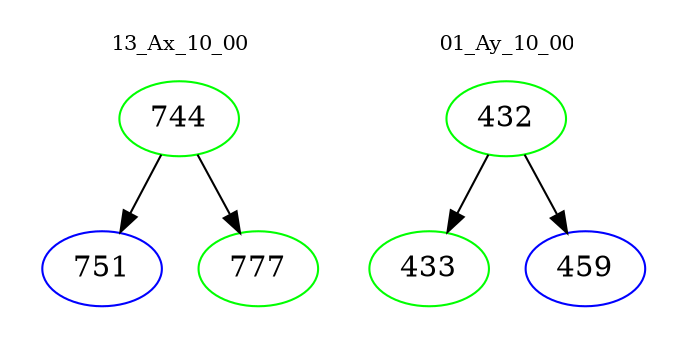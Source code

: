 digraph{
subgraph cluster_0 {
color = white
label = "13_Ax_10_00";
fontsize=10;
T0_744 [label="744", color="green"]
T0_744 -> T0_751 [color="black"]
T0_751 [label="751", color="blue"]
T0_744 -> T0_777 [color="black"]
T0_777 [label="777", color="green"]
}
subgraph cluster_1 {
color = white
label = "01_Ay_10_00";
fontsize=10;
T1_432 [label="432", color="green"]
T1_432 -> T1_433 [color="black"]
T1_433 [label="433", color="green"]
T1_432 -> T1_459 [color="black"]
T1_459 [label="459", color="blue"]
}
}
